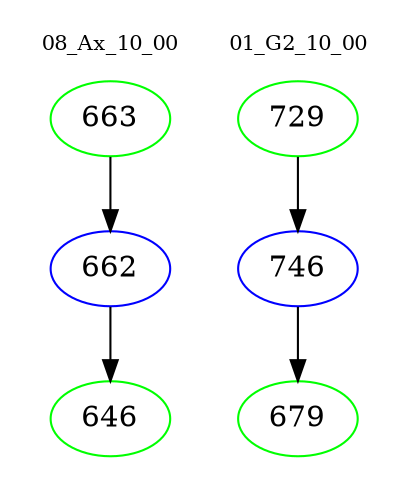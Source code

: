 digraph{
subgraph cluster_0 {
color = white
label = "08_Ax_10_00";
fontsize=10;
T0_663 [label="663", color="green"]
T0_663 -> T0_662 [color="black"]
T0_662 [label="662", color="blue"]
T0_662 -> T0_646 [color="black"]
T0_646 [label="646", color="green"]
}
subgraph cluster_1 {
color = white
label = "01_G2_10_00";
fontsize=10;
T1_729 [label="729", color="green"]
T1_729 -> T1_746 [color="black"]
T1_746 [label="746", color="blue"]
T1_746 -> T1_679 [color="black"]
T1_679 [label="679", color="green"]
}
}
